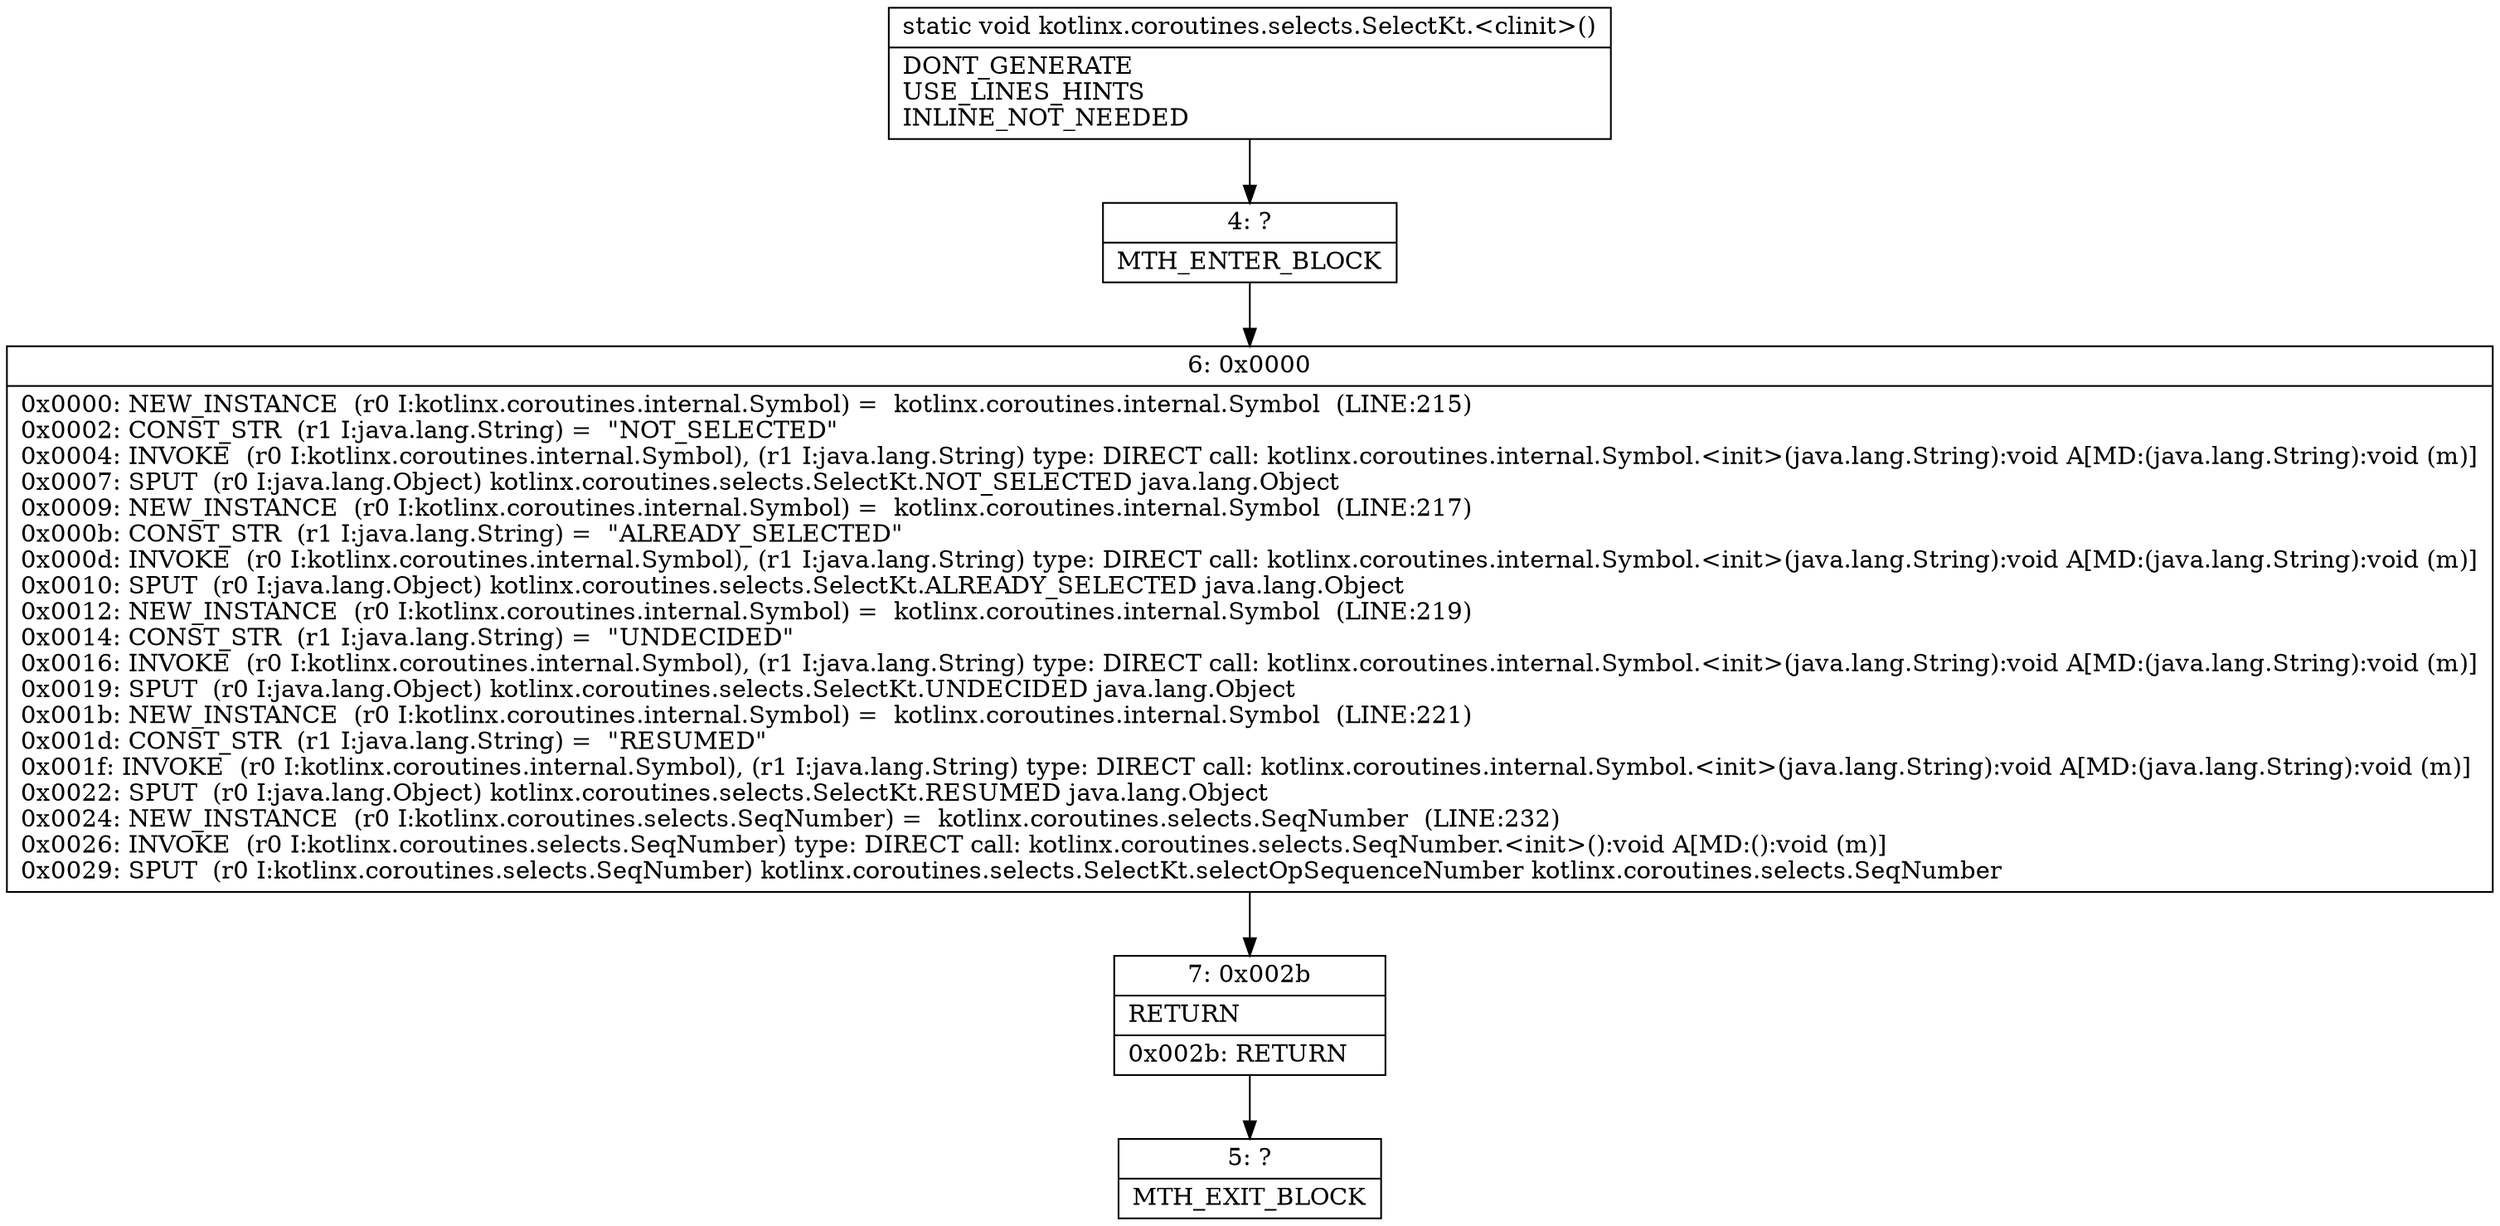 digraph "CFG forkotlinx.coroutines.selects.SelectKt.\<clinit\>()V" {
Node_4 [shape=record,label="{4\:\ ?|MTH_ENTER_BLOCK\l}"];
Node_6 [shape=record,label="{6\:\ 0x0000|0x0000: NEW_INSTANCE  (r0 I:kotlinx.coroutines.internal.Symbol) =  kotlinx.coroutines.internal.Symbol  (LINE:215)\l0x0002: CONST_STR  (r1 I:java.lang.String) =  \"NOT_SELECTED\" \l0x0004: INVOKE  (r0 I:kotlinx.coroutines.internal.Symbol), (r1 I:java.lang.String) type: DIRECT call: kotlinx.coroutines.internal.Symbol.\<init\>(java.lang.String):void A[MD:(java.lang.String):void (m)]\l0x0007: SPUT  (r0 I:java.lang.Object) kotlinx.coroutines.selects.SelectKt.NOT_SELECTED java.lang.Object \l0x0009: NEW_INSTANCE  (r0 I:kotlinx.coroutines.internal.Symbol) =  kotlinx.coroutines.internal.Symbol  (LINE:217)\l0x000b: CONST_STR  (r1 I:java.lang.String) =  \"ALREADY_SELECTED\" \l0x000d: INVOKE  (r0 I:kotlinx.coroutines.internal.Symbol), (r1 I:java.lang.String) type: DIRECT call: kotlinx.coroutines.internal.Symbol.\<init\>(java.lang.String):void A[MD:(java.lang.String):void (m)]\l0x0010: SPUT  (r0 I:java.lang.Object) kotlinx.coroutines.selects.SelectKt.ALREADY_SELECTED java.lang.Object \l0x0012: NEW_INSTANCE  (r0 I:kotlinx.coroutines.internal.Symbol) =  kotlinx.coroutines.internal.Symbol  (LINE:219)\l0x0014: CONST_STR  (r1 I:java.lang.String) =  \"UNDECIDED\" \l0x0016: INVOKE  (r0 I:kotlinx.coroutines.internal.Symbol), (r1 I:java.lang.String) type: DIRECT call: kotlinx.coroutines.internal.Symbol.\<init\>(java.lang.String):void A[MD:(java.lang.String):void (m)]\l0x0019: SPUT  (r0 I:java.lang.Object) kotlinx.coroutines.selects.SelectKt.UNDECIDED java.lang.Object \l0x001b: NEW_INSTANCE  (r0 I:kotlinx.coroutines.internal.Symbol) =  kotlinx.coroutines.internal.Symbol  (LINE:221)\l0x001d: CONST_STR  (r1 I:java.lang.String) =  \"RESUMED\" \l0x001f: INVOKE  (r0 I:kotlinx.coroutines.internal.Symbol), (r1 I:java.lang.String) type: DIRECT call: kotlinx.coroutines.internal.Symbol.\<init\>(java.lang.String):void A[MD:(java.lang.String):void (m)]\l0x0022: SPUT  (r0 I:java.lang.Object) kotlinx.coroutines.selects.SelectKt.RESUMED java.lang.Object \l0x0024: NEW_INSTANCE  (r0 I:kotlinx.coroutines.selects.SeqNumber) =  kotlinx.coroutines.selects.SeqNumber  (LINE:232)\l0x0026: INVOKE  (r0 I:kotlinx.coroutines.selects.SeqNumber) type: DIRECT call: kotlinx.coroutines.selects.SeqNumber.\<init\>():void A[MD:():void (m)]\l0x0029: SPUT  (r0 I:kotlinx.coroutines.selects.SeqNumber) kotlinx.coroutines.selects.SelectKt.selectOpSequenceNumber kotlinx.coroutines.selects.SeqNumber \l}"];
Node_7 [shape=record,label="{7\:\ 0x002b|RETURN\l|0x002b: RETURN   \l}"];
Node_5 [shape=record,label="{5\:\ ?|MTH_EXIT_BLOCK\l}"];
MethodNode[shape=record,label="{static void kotlinx.coroutines.selects.SelectKt.\<clinit\>()  | DONT_GENERATE\lUSE_LINES_HINTS\lINLINE_NOT_NEEDED\l}"];
MethodNode -> Node_4;Node_4 -> Node_6;
Node_6 -> Node_7;
Node_7 -> Node_5;
}


